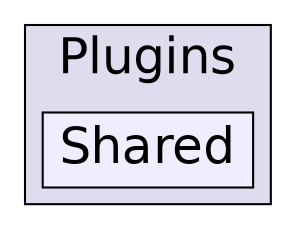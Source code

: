 digraph "C:/Users/nathanael/Documents/resizer/Plugins/Shared" {
  compound=true
  node [ fontsize="24", fontname="Helvetica"];
  edge [ labelfontsize="24", labelfontname="Helvetica"];
  subgraph clusterdir_0b4eaef40a1fe20bedafe9e8e719ce66 {
    graph [ bgcolor="#ddddee", pencolor="black", label="Plugins" fontname="Helvetica", fontsize="24", URL="dir_0b4eaef40a1fe20bedafe9e8e719ce66.html"]
  dir_8a6a286ec8ef255e5a17d29a767983ee [shape=box, label="Shared", style="filled", fillcolor="#eeeeff", pencolor="black", URL="dir_8a6a286ec8ef255e5a17d29a767983ee.html"];
  }
}
